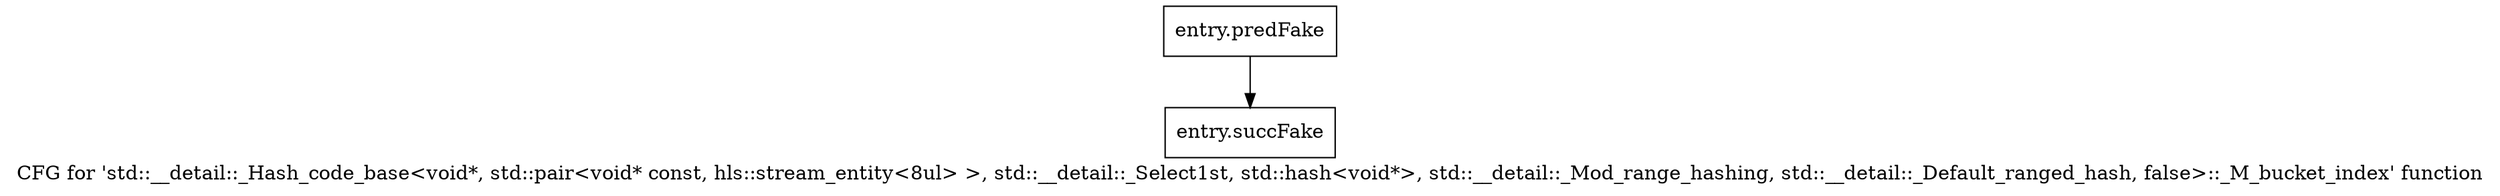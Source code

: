 digraph "CFG for 'std::__detail::_Hash_code_base\<void*, std::pair\<void* const, hls::stream_entity\<8ul\> \>, std::__detail::_Select1st, std::hash\<void*\>, std::__detail::_Mod_range_hashing, std::__detail::_Default_ranged_hash, false\>::_M_bucket_index' function" {
	label="CFG for 'std::__detail::_Hash_code_base\<void*, std::pair\<void* const, hls::stream_entity\<8ul\> \>, std::__detail::_Select1st, std::hash\<void*\>, std::__detail::_Mod_range_hashing, std::__detail::_Default_ranged_hash, false\>::_M_bucket_index' function";

	Node0x5763770 [shape=record,filename="",linenumber="",label="{entry.predFake}"];
	Node0x5763770 -> Node0x58f63d0[ callList="" memoryops="" filename="/tools/Xilinx/Vitis_HLS/2023.1/tps/lnx64/gcc-8.3.0/lib/gcc/x86_64-pc-linux-gnu/8.3.0/../../../../include/c++/8.3.0/bits/hashtable_policy.h" execusionnum="5"];
	Node0x58f63d0 [shape=record,filename="/tools/Xilinx/Vitis_HLS/2023.1/tps/lnx64/gcc-8.3.0/lib/gcc/x86_64-pc-linux-gnu/8.3.0/../../../../include/c++/8.3.0/bits/hashtable_policy.h",linenumber="1303",label="{entry.succFake}"];
}
